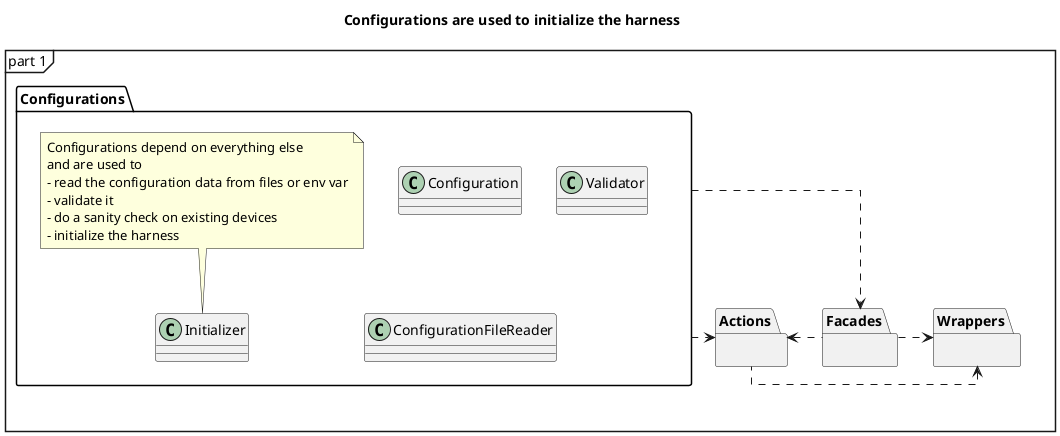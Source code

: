 @startuml
mainframe part 1
'skinparam packageStyle rectangle
skinparam linetype ortho

top to bottom direction

title Configurations are used to initialize the harness

package "Configurations" {
    ' Configuration class to the left of Facades

    class Configuration {
    }
    class Initializer {
    }
    note top
Configurations depend on everything else
and are used to
- read the configuration data from files or env var
- validate it
- do a sanity check on existing devices
- initialize the harness
end note

    class Validator {}
    class ConfigurationFileReader {}

}


' Facades at the top
package "Facades" {


}

'Configuration -[hidden]right- Facades

' Wrappers and Devices in the middle
package "Wrappers" {

}



package "Actions" {

}
' ensure Actions are below Wrappers
'"Wrappers" -[hidden]down--- Actions
Actions .left.> Wrappers
"Facades" ..left..> Actions
"Configurations" ..> Actions
"Configurations" ..> Facades

' Stacking packages vertically
'Facades -[hidden]down- "Wrappers"
Facades ..right..> "Wrappers"


@enduml